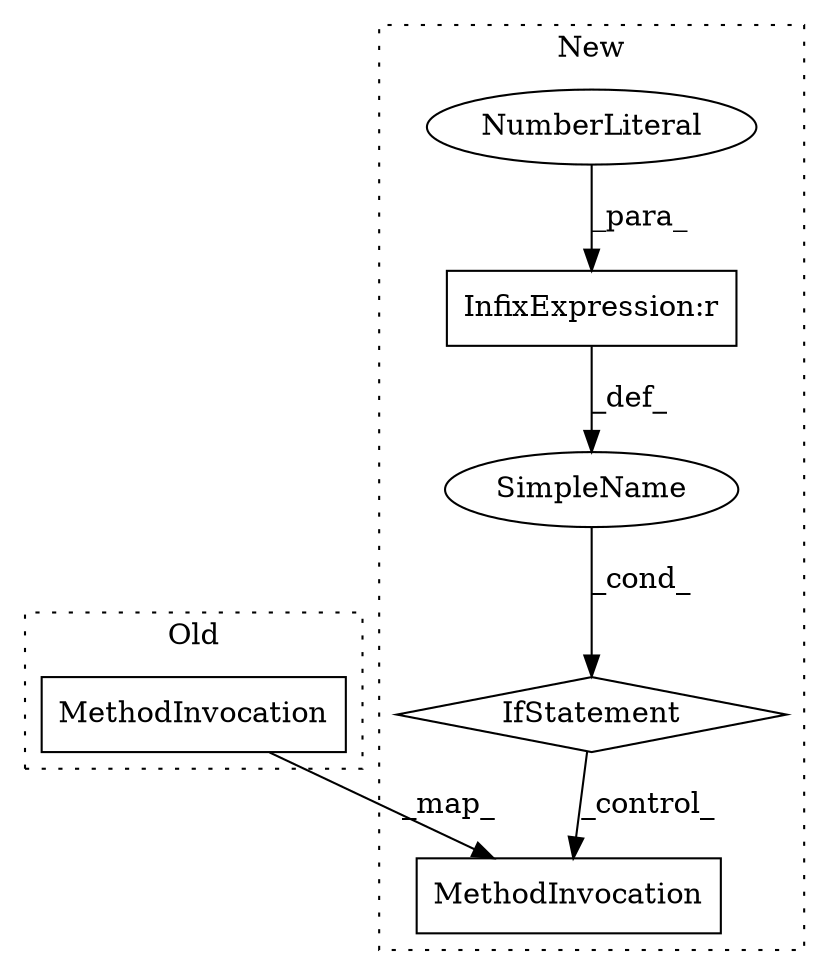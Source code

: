 digraph G {
subgraph cluster0 {
2 [label="MethodInvocation" a="32" s="5271,5285" l="6,1" shape="box"];
label = "Old";
style="dotted";
}
subgraph cluster1 {
1 [label="IfStatement" a="25" s="4746,4767" l="4,2" shape="diamond"];
3 [label="MethodInvocation" a="32" s="4886" l="7" shape="box"];
4 [label="NumberLiteral" a="34" s="4766" l="1" shape="ellipse"];
5 [label="SimpleName" a="42" s="" l="" shape="ellipse"];
6 [label="InfixExpression:r" a="27" s="4763" l="3" shape="box"];
label = "New";
style="dotted";
}
1 -> 3 [label="_control_"];
2 -> 3 [label="_map_"];
4 -> 6 [label="_para_"];
5 -> 1 [label="_cond_"];
6 -> 5 [label="_def_"];
}